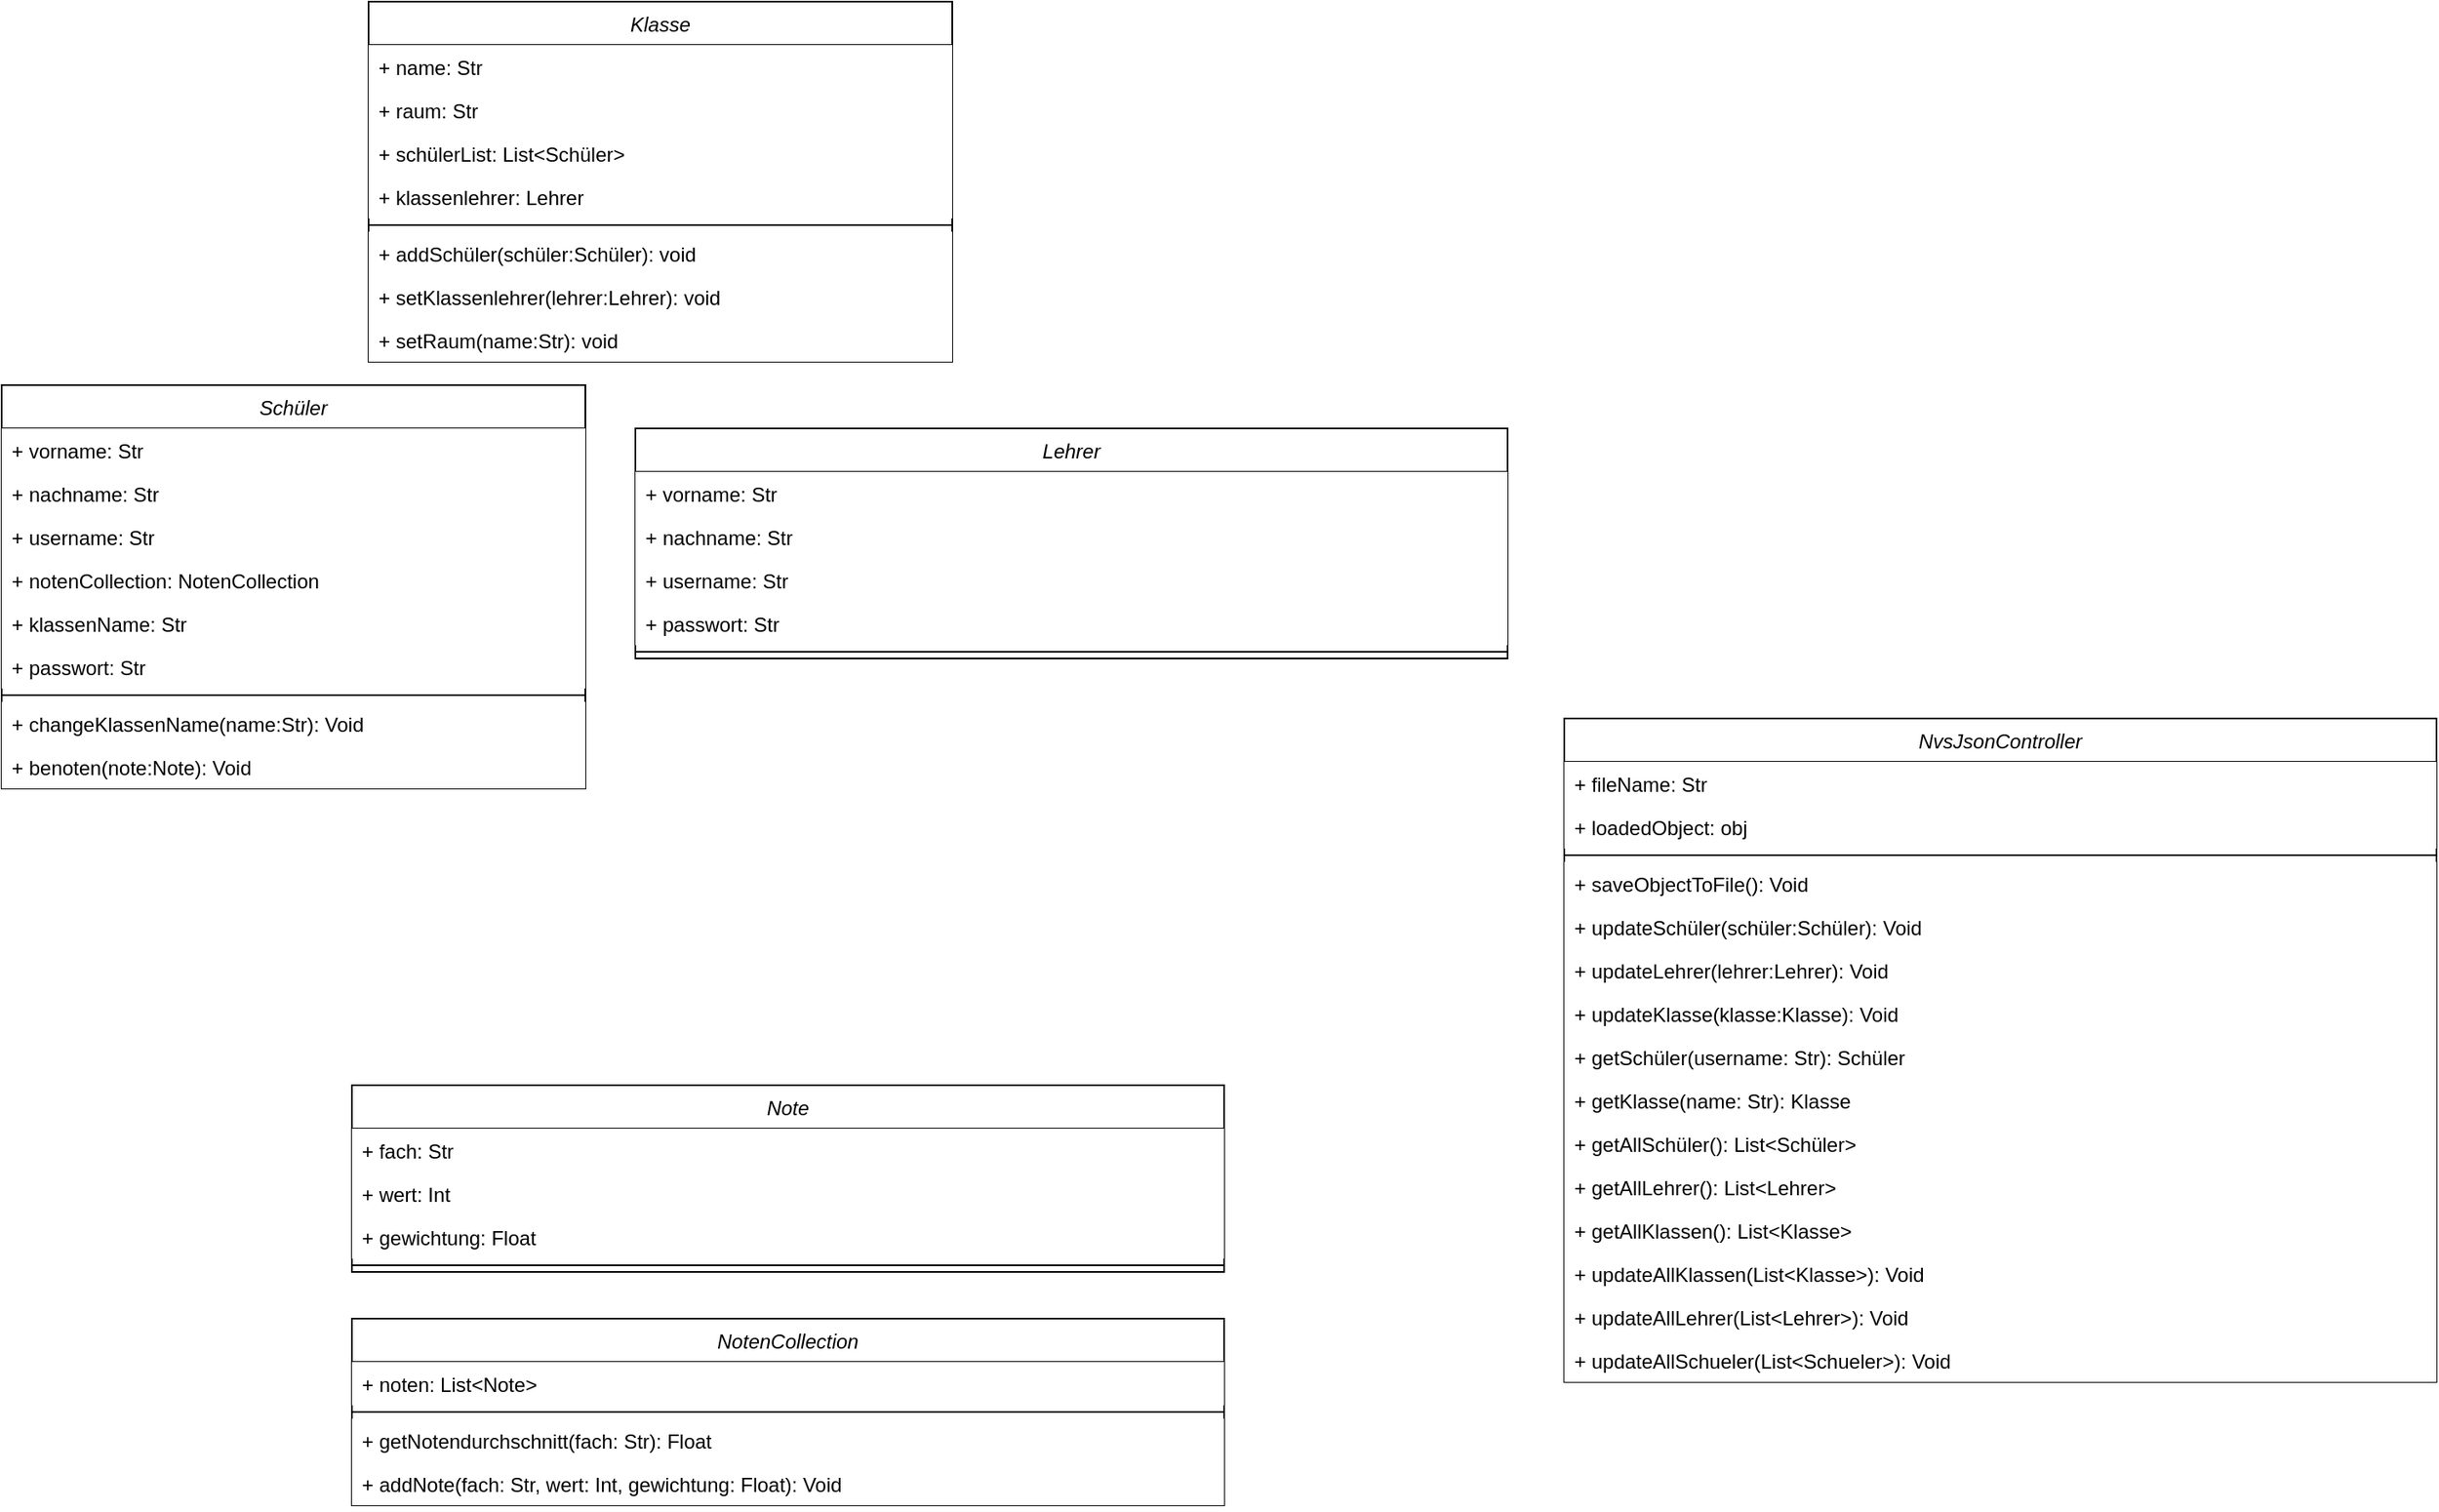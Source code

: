 <mxfile version="21.0.2" type="device"><diagram id="C5RBs43oDa-KdzZeNtuy" name="Page-1"><mxGraphModel dx="2261" dy="1925" grid="1" gridSize="10" guides="1" tooltips="1" connect="1" arrows="1" fold="1" page="1" pageScale="1" pageWidth="827" pageHeight="1169" math="0" shadow="0"><root><mxCell id="WIyWlLk6GJQsqaUBKTNV-0"/><mxCell id="WIyWlLk6GJQsqaUBKTNV-1" parent="WIyWlLk6GJQsqaUBKTNV-0"/><mxCell id="zkfFHV4jXpPFQw0GAbJ--0" value="Schüler" style="swimlane;fontStyle=2;align=center;verticalAlign=top;childLayout=stackLayout;horizontal=1;startSize=26;horizontalStack=0;resizeParent=1;resizeLast=0;collapsible=1;marginBottom=0;rounded=0;shadow=0;strokeWidth=1;fillColor=default;swimlaneLine=1;glass=0;gradientColor=none;aspect=fixed;" parent="WIyWlLk6GJQsqaUBKTNV-1" vertex="1"><mxGeometry x="-110" y="-150" width="350" height="242" as="geometry"><mxRectangle x="230" y="140" width="160" height="26" as="alternateBounds"/></mxGeometry></mxCell><mxCell id="zkfFHV4jXpPFQw0GAbJ--1" value="+ vorname: Str" style="text;align=left;verticalAlign=top;spacingLeft=4;spacingRight=4;overflow=hidden;rotatable=0;points=[[0,0.5],[1,0.5]];portConstraint=eastwest;fillColor=default;" parent="zkfFHV4jXpPFQw0GAbJ--0" vertex="1"><mxGeometry y="26" width="350" height="26" as="geometry"/></mxCell><mxCell id="zkfFHV4jXpPFQw0GAbJ--2" value="+ nachname: Str" style="text;align=left;verticalAlign=top;spacingLeft=4;spacingRight=4;overflow=hidden;rotatable=0;points=[[0,0.5],[1,0.5]];portConstraint=eastwest;rounded=0;shadow=0;html=0;fillColor=default;" parent="zkfFHV4jXpPFQw0GAbJ--0" vertex="1"><mxGeometry y="52" width="350" height="26" as="geometry"/></mxCell><mxCell id="zkfFHV4jXpPFQw0GAbJ--3" value="+ username: Str" style="text;align=left;verticalAlign=top;spacingLeft=4;spacingRight=4;overflow=hidden;rotatable=0;points=[[0,0.5],[1,0.5]];portConstraint=eastwest;rounded=0;shadow=0;html=0;fillColor=default;" parent="zkfFHV4jXpPFQw0GAbJ--0" vertex="1"><mxGeometry y="78" width="350" height="26" as="geometry"/></mxCell><mxCell id="pRGH5C-_a_XgACy9tjQN-2" value="+ notenCollection: NotenCollection" style="text;align=left;verticalAlign=top;spacingLeft=4;spacingRight=4;overflow=hidden;rotatable=0;points=[[0,0.5],[1,0.5]];portConstraint=eastwest;rounded=0;shadow=0;html=0;fillColor=default;" parent="zkfFHV4jXpPFQw0GAbJ--0" vertex="1"><mxGeometry y="104" width="350" height="26" as="geometry"/></mxCell><mxCell id="pRGH5C-_a_XgACy9tjQN-3" value="+ klassenName: Str" style="text;align=left;verticalAlign=top;spacingLeft=4;spacingRight=4;overflow=hidden;rotatable=0;points=[[0,0.5],[1,0.5]];portConstraint=eastwest;rounded=0;shadow=0;html=0;fillColor=default;" parent="zkfFHV4jXpPFQw0GAbJ--0" vertex="1"><mxGeometry y="130" width="350" height="26" as="geometry"/></mxCell><mxCell id="pRGH5C-_a_XgACy9tjQN-63" value="+ passwort: Str" style="text;align=left;verticalAlign=top;spacingLeft=4;spacingRight=4;overflow=hidden;rotatable=0;points=[[0,0.5],[1,0.5]];portConstraint=eastwest;rounded=0;shadow=0;html=0;fillColor=default;" parent="zkfFHV4jXpPFQw0GAbJ--0" vertex="1"><mxGeometry y="156" width="350" height="26" as="geometry"/></mxCell><mxCell id="zkfFHV4jXpPFQw0GAbJ--4" value="" style="line;html=1;strokeWidth=1;align=left;verticalAlign=middle;spacingTop=-1;spacingLeft=3;spacingRight=3;rotatable=0;labelPosition=right;points=[];portConstraint=eastwest;" parent="zkfFHV4jXpPFQw0GAbJ--0" vertex="1"><mxGeometry y="182" width="350" height="8" as="geometry"/></mxCell><mxCell id="pRGH5C-_a_XgACy9tjQN-67" value="+ changeKlassenName(name:Str): Void" style="text;align=left;verticalAlign=top;spacingLeft=4;spacingRight=4;overflow=hidden;rotatable=0;points=[[0,0.5],[1,0.5]];portConstraint=eastwest;fillColor=default;" parent="zkfFHV4jXpPFQw0GAbJ--0" vertex="1"><mxGeometry y="190" width="350" height="26" as="geometry"/></mxCell><mxCell id="pRGH5C-_a_XgACy9tjQN-68" value="+ benoten(note:Note): Void" style="text;align=left;verticalAlign=top;spacingLeft=4;spacingRight=4;overflow=hidden;rotatable=0;points=[[0,0.5],[1,0.5]];portConstraint=eastwest;fillColor=default;" parent="zkfFHV4jXpPFQw0GAbJ--0" vertex="1"><mxGeometry y="216" width="350" height="26" as="geometry"/></mxCell><mxCell id="pRGH5C-_a_XgACy9tjQN-5" value="Lehrer" style="swimlane;fontStyle=2;align=center;verticalAlign=top;childLayout=stackLayout;horizontal=1;startSize=26;horizontalStack=0;resizeParent=1;resizeLast=0;collapsible=1;marginBottom=0;rounded=0;shadow=0;strokeWidth=1;fillColor=default;swimlaneLine=1;glass=0;gradientColor=none;aspect=fixed;" parent="WIyWlLk6GJQsqaUBKTNV-1" vertex="1"><mxGeometry x="270" y="-124" width="523" height="138" as="geometry"><mxRectangle x="230" y="140" width="160" height="26" as="alternateBounds"/></mxGeometry></mxCell><mxCell id="pRGH5C-_a_XgACy9tjQN-6" value="+ vorname: Str" style="text;align=left;verticalAlign=top;spacingLeft=4;spacingRight=4;overflow=hidden;rotatable=0;points=[[0,0.5],[1,0.5]];portConstraint=eastwest;fillColor=default;" parent="pRGH5C-_a_XgACy9tjQN-5" vertex="1"><mxGeometry y="26" width="523" height="26" as="geometry"/></mxCell><mxCell id="pRGH5C-_a_XgACy9tjQN-7" value="+ nachname: Str" style="text;align=left;verticalAlign=top;spacingLeft=4;spacingRight=4;overflow=hidden;rotatable=0;points=[[0,0.5],[1,0.5]];portConstraint=eastwest;rounded=0;shadow=0;html=0;fillColor=default;" parent="pRGH5C-_a_XgACy9tjQN-5" vertex="1"><mxGeometry y="52" width="523" height="26" as="geometry"/></mxCell><mxCell id="pRGH5C-_a_XgACy9tjQN-9" value="+ username: Str" style="text;align=left;verticalAlign=top;spacingLeft=4;spacingRight=4;overflow=hidden;rotatable=0;points=[[0,0.5],[1,0.5]];portConstraint=eastwest;rounded=0;shadow=0;html=0;fillColor=default;" parent="pRGH5C-_a_XgACy9tjQN-5" vertex="1"><mxGeometry y="78" width="523" height="26" as="geometry"/></mxCell><mxCell id="jVETar_hzPSvLkliOxcg-0" value="+ passwort: Str" style="text;align=left;verticalAlign=top;spacingLeft=4;spacingRight=4;overflow=hidden;rotatable=0;points=[[0,0.5],[1,0.5]];portConstraint=eastwest;rounded=0;shadow=0;html=0;fillColor=default;" vertex="1" parent="pRGH5C-_a_XgACy9tjQN-5"><mxGeometry y="104" width="523" height="26" as="geometry"/></mxCell><mxCell id="pRGH5C-_a_XgACy9tjQN-12" value="" style="line;html=1;strokeWidth=1;align=left;verticalAlign=middle;spacingTop=-1;spacingLeft=3;spacingRight=3;rotatable=0;labelPosition=right;points=[];portConstraint=eastwest;" parent="pRGH5C-_a_XgACy9tjQN-5" vertex="1"><mxGeometry y="130" width="523" height="8" as="geometry"/></mxCell><mxCell id="pRGH5C-_a_XgACy9tjQN-17" value="Klasse" style="swimlane;fontStyle=2;align=center;verticalAlign=top;childLayout=stackLayout;horizontal=1;startSize=26;horizontalStack=0;resizeParent=1;resizeLast=0;collapsible=1;marginBottom=0;rounded=0;shadow=0;strokeWidth=1;fillColor=default;swimlaneLine=1;glass=0;gradientColor=none;aspect=fixed;" parent="WIyWlLk6GJQsqaUBKTNV-1" vertex="1"><mxGeometry x="110" y="-380" width="350" height="216" as="geometry"><mxRectangle x="230" y="140" width="160" height="26" as="alternateBounds"/></mxGeometry></mxCell><mxCell id="pRGH5C-_a_XgACy9tjQN-18" value="+ name: Str" style="text;align=left;verticalAlign=top;spacingLeft=4;spacingRight=4;overflow=hidden;rotatable=0;points=[[0,0.5],[1,0.5]];portConstraint=eastwest;fillColor=default;" parent="pRGH5C-_a_XgACy9tjQN-17" vertex="1"><mxGeometry y="26" width="350" height="26" as="geometry"/></mxCell><mxCell id="pRGH5C-_a_XgACy9tjQN-20" value="+ raum: Str" style="text;align=left;verticalAlign=top;spacingLeft=4;spacingRight=4;overflow=hidden;rotatable=0;points=[[0,0.5],[1,0.5]];portConstraint=eastwest;rounded=0;shadow=0;html=0;fillColor=default;" parent="pRGH5C-_a_XgACy9tjQN-17" vertex="1"><mxGeometry y="52" width="350" height="26" as="geometry"/></mxCell><mxCell id="pRGH5C-_a_XgACy9tjQN-19" value="+ schülerList: List&lt;Schüler&gt;" style="text;align=left;verticalAlign=top;spacingLeft=4;spacingRight=4;overflow=hidden;rotatable=0;points=[[0,0.5],[1,0.5]];portConstraint=eastwest;rounded=0;shadow=0;html=0;fillColor=default;" parent="pRGH5C-_a_XgACy9tjQN-17" vertex="1"><mxGeometry y="78" width="350" height="26" as="geometry"/></mxCell><mxCell id="pRGH5C-_a_XgACy9tjQN-55" value="+ klassenlehrer: Lehrer" style="text;align=left;verticalAlign=top;spacingLeft=4;spacingRight=4;overflow=hidden;rotatable=0;points=[[0,0.5],[1,0.5]];portConstraint=eastwest;fillColor=default;" parent="pRGH5C-_a_XgACy9tjQN-17" vertex="1"><mxGeometry y="104" width="350" height="26" as="geometry"/></mxCell><mxCell id="pRGH5C-_a_XgACy9tjQN-22" value="" style="line;html=1;strokeWidth=1;align=left;verticalAlign=middle;spacingTop=-1;spacingLeft=3;spacingRight=3;rotatable=0;labelPosition=right;points=[];portConstraint=eastwest;" parent="pRGH5C-_a_XgACy9tjQN-17" vertex="1"><mxGeometry y="130" width="350" height="8" as="geometry"/></mxCell><mxCell id="pRGH5C-_a_XgACy9tjQN-62" value="+ addSchüler(schüler:Schüler): void" style="text;align=left;verticalAlign=top;spacingLeft=4;spacingRight=4;overflow=hidden;rotatable=0;points=[[0,0.5],[1,0.5]];portConstraint=eastwest;fillColor=default;" parent="pRGH5C-_a_XgACy9tjQN-17" vertex="1"><mxGeometry y="138" width="350" height="26" as="geometry"/></mxCell><mxCell id="pRGH5C-_a_XgACy9tjQN-70" value="+ setKlassenlehrer(lehrer:Lehrer): void" style="text;align=left;verticalAlign=top;spacingLeft=4;spacingRight=4;overflow=hidden;rotatable=0;points=[[0,0.5],[1,0.5]];portConstraint=eastwest;fillColor=default;" parent="pRGH5C-_a_XgACy9tjQN-17" vertex="1"><mxGeometry y="164" width="350" height="26" as="geometry"/></mxCell><mxCell id="pRGH5C-_a_XgACy9tjQN-74" value="+ setRaum(name:Str): void" style="text;align=left;verticalAlign=top;spacingLeft=4;spacingRight=4;overflow=hidden;rotatable=0;points=[[0,0.5],[1,0.5]];portConstraint=eastwest;fillColor=default;" parent="pRGH5C-_a_XgACy9tjQN-17" vertex="1"><mxGeometry y="190" width="350" height="26" as="geometry"/></mxCell><mxCell id="pRGH5C-_a_XgACy9tjQN-27" value="NotenCollection" style="swimlane;fontStyle=2;align=center;verticalAlign=top;childLayout=stackLayout;horizontal=1;startSize=26;horizontalStack=0;resizeParent=1;resizeLast=0;collapsible=1;marginBottom=0;rounded=0;shadow=0;strokeWidth=1;fillColor=default;swimlaneLine=1;glass=0;gradientColor=none;aspect=fixed;" parent="WIyWlLk6GJQsqaUBKTNV-1" vertex="1"><mxGeometry x="100" y="410" width="523" height="112" as="geometry"><mxRectangle x="230" y="140" width="160" height="26" as="alternateBounds"/></mxGeometry></mxCell><mxCell id="pRGH5C-_a_XgACy9tjQN-28" value="+ noten: List&lt;Note&gt;" style="text;align=left;verticalAlign=top;spacingLeft=4;spacingRight=4;overflow=hidden;rotatable=0;points=[[0,0.5],[1,0.5]];portConstraint=eastwest;fillColor=default;" parent="pRGH5C-_a_XgACy9tjQN-27" vertex="1"><mxGeometry y="26" width="523" height="26" as="geometry"/></mxCell><mxCell id="pRGH5C-_a_XgACy9tjQN-32" value="" style="line;html=1;strokeWidth=1;align=left;verticalAlign=middle;spacingTop=-1;spacingLeft=3;spacingRight=3;rotatable=0;labelPosition=right;points=[];portConstraint=eastwest;" parent="pRGH5C-_a_XgACy9tjQN-27" vertex="1"><mxGeometry y="52" width="523" height="8" as="geometry"/></mxCell><mxCell id="pRGH5C-_a_XgACy9tjQN-33" value="+ getNotendurchschnitt(fach: Str): Float" style="text;align=left;verticalAlign=top;spacingLeft=4;spacingRight=4;overflow=hidden;rotatable=0;points=[[0,0.5],[1,0.5]];portConstraint=eastwest;fillColor=default;" parent="pRGH5C-_a_XgACy9tjQN-27" vertex="1"><mxGeometry y="60" width="523" height="26" as="geometry"/></mxCell><mxCell id="pRGH5C-_a_XgACy9tjQN-56" value="+ addNote(fach: Str, wert: Int, gewichtung: Float): Void" style="text;align=left;verticalAlign=top;spacingLeft=4;spacingRight=4;overflow=hidden;rotatable=0;points=[[0,0.5],[1,0.5]];portConstraint=eastwest;fillColor=default;" parent="pRGH5C-_a_XgACy9tjQN-27" vertex="1"><mxGeometry y="86" width="523" height="26" as="geometry"/></mxCell><mxCell id="pRGH5C-_a_XgACy9tjQN-36" value="Note" style="swimlane;fontStyle=2;align=center;verticalAlign=top;childLayout=stackLayout;horizontal=1;startSize=26;horizontalStack=0;resizeParent=1;resizeLast=0;collapsible=1;marginBottom=0;rounded=0;shadow=0;strokeWidth=1;fillColor=default;swimlaneLine=1;glass=0;gradientColor=none;aspect=fixed;" parent="WIyWlLk6GJQsqaUBKTNV-1" vertex="1"><mxGeometry x="100" y="270" width="523" height="112" as="geometry"><mxRectangle x="230" y="140" width="160" height="26" as="alternateBounds"/></mxGeometry></mxCell><mxCell id="pRGH5C-_a_XgACy9tjQN-37" value="+ fach: Str" style="text;align=left;verticalAlign=top;spacingLeft=4;spacingRight=4;overflow=hidden;rotatable=0;points=[[0,0.5],[1,0.5]];portConstraint=eastwest;fillColor=default;" parent="pRGH5C-_a_XgACy9tjQN-36" vertex="1"><mxGeometry y="26" width="523" height="26" as="geometry"/></mxCell><mxCell id="pRGH5C-_a_XgACy9tjQN-38" value="+ wert: Int" style="text;align=left;verticalAlign=top;spacingLeft=4;spacingRight=4;overflow=hidden;rotatable=0;points=[[0,0.5],[1,0.5]];portConstraint=eastwest;rounded=0;shadow=0;html=0;fillColor=default;" parent="pRGH5C-_a_XgACy9tjQN-36" vertex="1"><mxGeometry y="52" width="523" height="26" as="geometry"/></mxCell><mxCell id="pRGH5C-_a_XgACy9tjQN-39" value="+ gewichtung: Float" style="text;align=left;verticalAlign=top;spacingLeft=4;spacingRight=4;overflow=hidden;rotatable=0;points=[[0,0.5],[1,0.5]];portConstraint=eastwest;rounded=0;shadow=0;html=0;fillColor=default;" parent="pRGH5C-_a_XgACy9tjQN-36" vertex="1"><mxGeometry y="78" width="523" height="26" as="geometry"/></mxCell><mxCell id="pRGH5C-_a_XgACy9tjQN-41" value="" style="line;html=1;strokeWidth=1;align=left;verticalAlign=middle;spacingTop=-1;spacingLeft=3;spacingRight=3;rotatable=0;labelPosition=right;points=[];portConstraint=eastwest;" parent="pRGH5C-_a_XgACy9tjQN-36" vertex="1"><mxGeometry y="104" width="523" height="8" as="geometry"/></mxCell><mxCell id="pRGH5C-_a_XgACy9tjQN-45" value="NvsJsonController" style="swimlane;fontStyle=2;align=center;verticalAlign=top;childLayout=stackLayout;horizontal=1;startSize=26;horizontalStack=0;resizeParent=1;resizeLast=0;collapsible=1;marginBottom=0;rounded=0;shadow=0;strokeWidth=1;fillColor=default;swimlaneLine=1;glass=0;gradientColor=none;aspect=fixed;" parent="WIyWlLk6GJQsqaUBKTNV-1" vertex="1"><mxGeometry x="827" y="50" width="523" height="398" as="geometry"><mxRectangle x="230" y="140" width="160" height="26" as="alternateBounds"/></mxGeometry></mxCell><mxCell id="pRGH5C-_a_XgACy9tjQN-46" value="+ fileName: Str" style="text;align=left;verticalAlign=top;spacingLeft=4;spacingRight=4;overflow=hidden;rotatable=0;points=[[0,0.5],[1,0.5]];portConstraint=eastwest;fillColor=default;" parent="pRGH5C-_a_XgACy9tjQN-45" vertex="1"><mxGeometry y="26" width="523" height="26" as="geometry"/></mxCell><mxCell id="pRGH5C-_a_XgACy9tjQN-64" value="+ loadedObject: obj" style="text;align=left;verticalAlign=top;spacingLeft=4;spacingRight=4;overflow=hidden;rotatable=0;points=[[0,0.5],[1,0.5]];portConstraint=eastwest;fillColor=default;" parent="pRGH5C-_a_XgACy9tjQN-45" vertex="1"><mxGeometry y="52" width="523" height="26" as="geometry"/></mxCell><mxCell id="pRGH5C-_a_XgACy9tjQN-49" value="" style="line;html=1;strokeWidth=1;align=left;verticalAlign=middle;spacingTop=-1;spacingLeft=3;spacingRight=3;rotatable=0;labelPosition=right;points=[];portConstraint=eastwest;" parent="pRGH5C-_a_XgACy9tjQN-45" vertex="1"><mxGeometry y="78" width="523" height="8" as="geometry"/></mxCell><mxCell id="pRGH5C-_a_XgACy9tjQN-65" value="+ saveObjectToFile(): Void" style="text;align=left;verticalAlign=top;spacingLeft=4;spacingRight=4;overflow=hidden;rotatable=0;points=[[0,0.5],[1,0.5]];portConstraint=eastwest;fillColor=default;" parent="pRGH5C-_a_XgACy9tjQN-45" vertex="1"><mxGeometry y="86" width="523" height="26" as="geometry"/></mxCell><mxCell id="jVETar_hzPSvLkliOxcg-1" value="+ updateSchüler(schüler:Schüler): Void" style="text;align=left;verticalAlign=top;spacingLeft=4;spacingRight=4;overflow=hidden;rotatable=0;points=[[0,0.5],[1,0.5]];portConstraint=eastwest;fillColor=default;" vertex="1" parent="pRGH5C-_a_XgACy9tjQN-45"><mxGeometry y="112" width="523" height="26" as="geometry"/></mxCell><mxCell id="jVETar_hzPSvLkliOxcg-3" value="+ updateLehrer(lehrer:Lehrer): Void" style="text;align=left;verticalAlign=top;spacingLeft=4;spacingRight=4;overflow=hidden;rotatable=0;points=[[0,0.5],[1,0.5]];portConstraint=eastwest;fillColor=default;" vertex="1" parent="pRGH5C-_a_XgACy9tjQN-45"><mxGeometry y="138" width="523" height="26" as="geometry"/></mxCell><mxCell id="jVETar_hzPSvLkliOxcg-2" value="+ updateKlasse(klasse:Klasse): Void" style="text;align=left;verticalAlign=top;spacingLeft=4;spacingRight=4;overflow=hidden;rotatable=0;points=[[0,0.5],[1,0.5]];portConstraint=eastwest;fillColor=default;" vertex="1" parent="pRGH5C-_a_XgACy9tjQN-45"><mxGeometry y="164" width="523" height="26" as="geometry"/></mxCell><mxCell id="pRGH5C-_a_XgACy9tjQN-58" value="+ getSchüler(username: Str): Schüler" style="text;align=left;verticalAlign=top;spacingLeft=4;spacingRight=4;overflow=hidden;rotatable=0;points=[[0,0.5],[1,0.5]];portConstraint=eastwest;fillColor=default;" parent="pRGH5C-_a_XgACy9tjQN-45" vertex="1"><mxGeometry y="190" width="523" height="26" as="geometry"/></mxCell><mxCell id="pRGH5C-_a_XgACy9tjQN-60" value="+ getKlasse(name: Str): Klasse" style="text;align=left;verticalAlign=top;spacingLeft=4;spacingRight=4;overflow=hidden;rotatable=0;points=[[0,0.5],[1,0.5]];portConstraint=eastwest;fillColor=default;" parent="pRGH5C-_a_XgACy9tjQN-45" vertex="1"><mxGeometry y="216" width="523" height="26" as="geometry"/></mxCell><mxCell id="pRGH5C-_a_XgACy9tjQN-52" value="+ getAllSchüler(): List&lt;Schüler&gt;" style="text;align=left;verticalAlign=top;spacingLeft=4;spacingRight=4;overflow=hidden;rotatable=0;points=[[0,0.5],[1,0.5]];portConstraint=eastwest;fillColor=default;" parent="pRGH5C-_a_XgACy9tjQN-45" vertex="1"><mxGeometry y="242" width="523" height="26" as="geometry"/></mxCell><mxCell id="pRGH5C-_a_XgACy9tjQN-53" value="+ getAllLehrer(): List&lt;Lehrer&gt;" style="text;align=left;verticalAlign=top;spacingLeft=4;spacingRight=4;overflow=hidden;rotatable=0;points=[[0,0.5],[1,0.5]];portConstraint=eastwest;fillColor=default;" parent="pRGH5C-_a_XgACy9tjQN-45" vertex="1"><mxGeometry y="268" width="523" height="26" as="geometry"/></mxCell><mxCell id="pRGH5C-_a_XgACy9tjQN-54" value="+ getAllKlassen(): List&lt;Klasse&gt;" style="text;align=left;verticalAlign=top;spacingLeft=4;spacingRight=4;overflow=hidden;rotatable=0;points=[[0,0.5],[1,0.5]];portConstraint=eastwest;fillColor=default;" parent="pRGH5C-_a_XgACy9tjQN-45" vertex="1"><mxGeometry y="294" width="523" height="26" as="geometry"/></mxCell><mxCell id="pRGH5C-_a_XgACy9tjQN-71" value="+ updateAllKlassen(List&lt;Klasse&gt;): Void" style="text;align=left;verticalAlign=top;spacingLeft=4;spacingRight=4;overflow=hidden;rotatable=0;points=[[0,0.5],[1,0.5]];portConstraint=eastwest;fillColor=default;" parent="pRGH5C-_a_XgACy9tjQN-45" vertex="1"><mxGeometry y="320" width="523" height="26" as="geometry"/></mxCell><mxCell id="pRGH5C-_a_XgACy9tjQN-72" value="+ updateAllLehrer(List&lt;Lehrer&gt;): Void" style="text;align=left;verticalAlign=top;spacingLeft=4;spacingRight=4;overflow=hidden;rotatable=0;points=[[0,0.5],[1,0.5]];portConstraint=eastwest;fillColor=default;" parent="pRGH5C-_a_XgACy9tjQN-45" vertex="1"><mxGeometry y="346" width="523" height="26" as="geometry"/></mxCell><mxCell id="pRGH5C-_a_XgACy9tjQN-73" value="+ updateAllSchueler(List&lt;Schueler&gt;): Void" style="text;align=left;verticalAlign=top;spacingLeft=4;spacingRight=4;overflow=hidden;rotatable=0;points=[[0,0.5],[1,0.5]];portConstraint=eastwest;fillColor=default;" parent="pRGH5C-_a_XgACy9tjQN-45" vertex="1"><mxGeometry y="372" width="523" height="26" as="geometry"/></mxCell></root></mxGraphModel></diagram></mxfile>